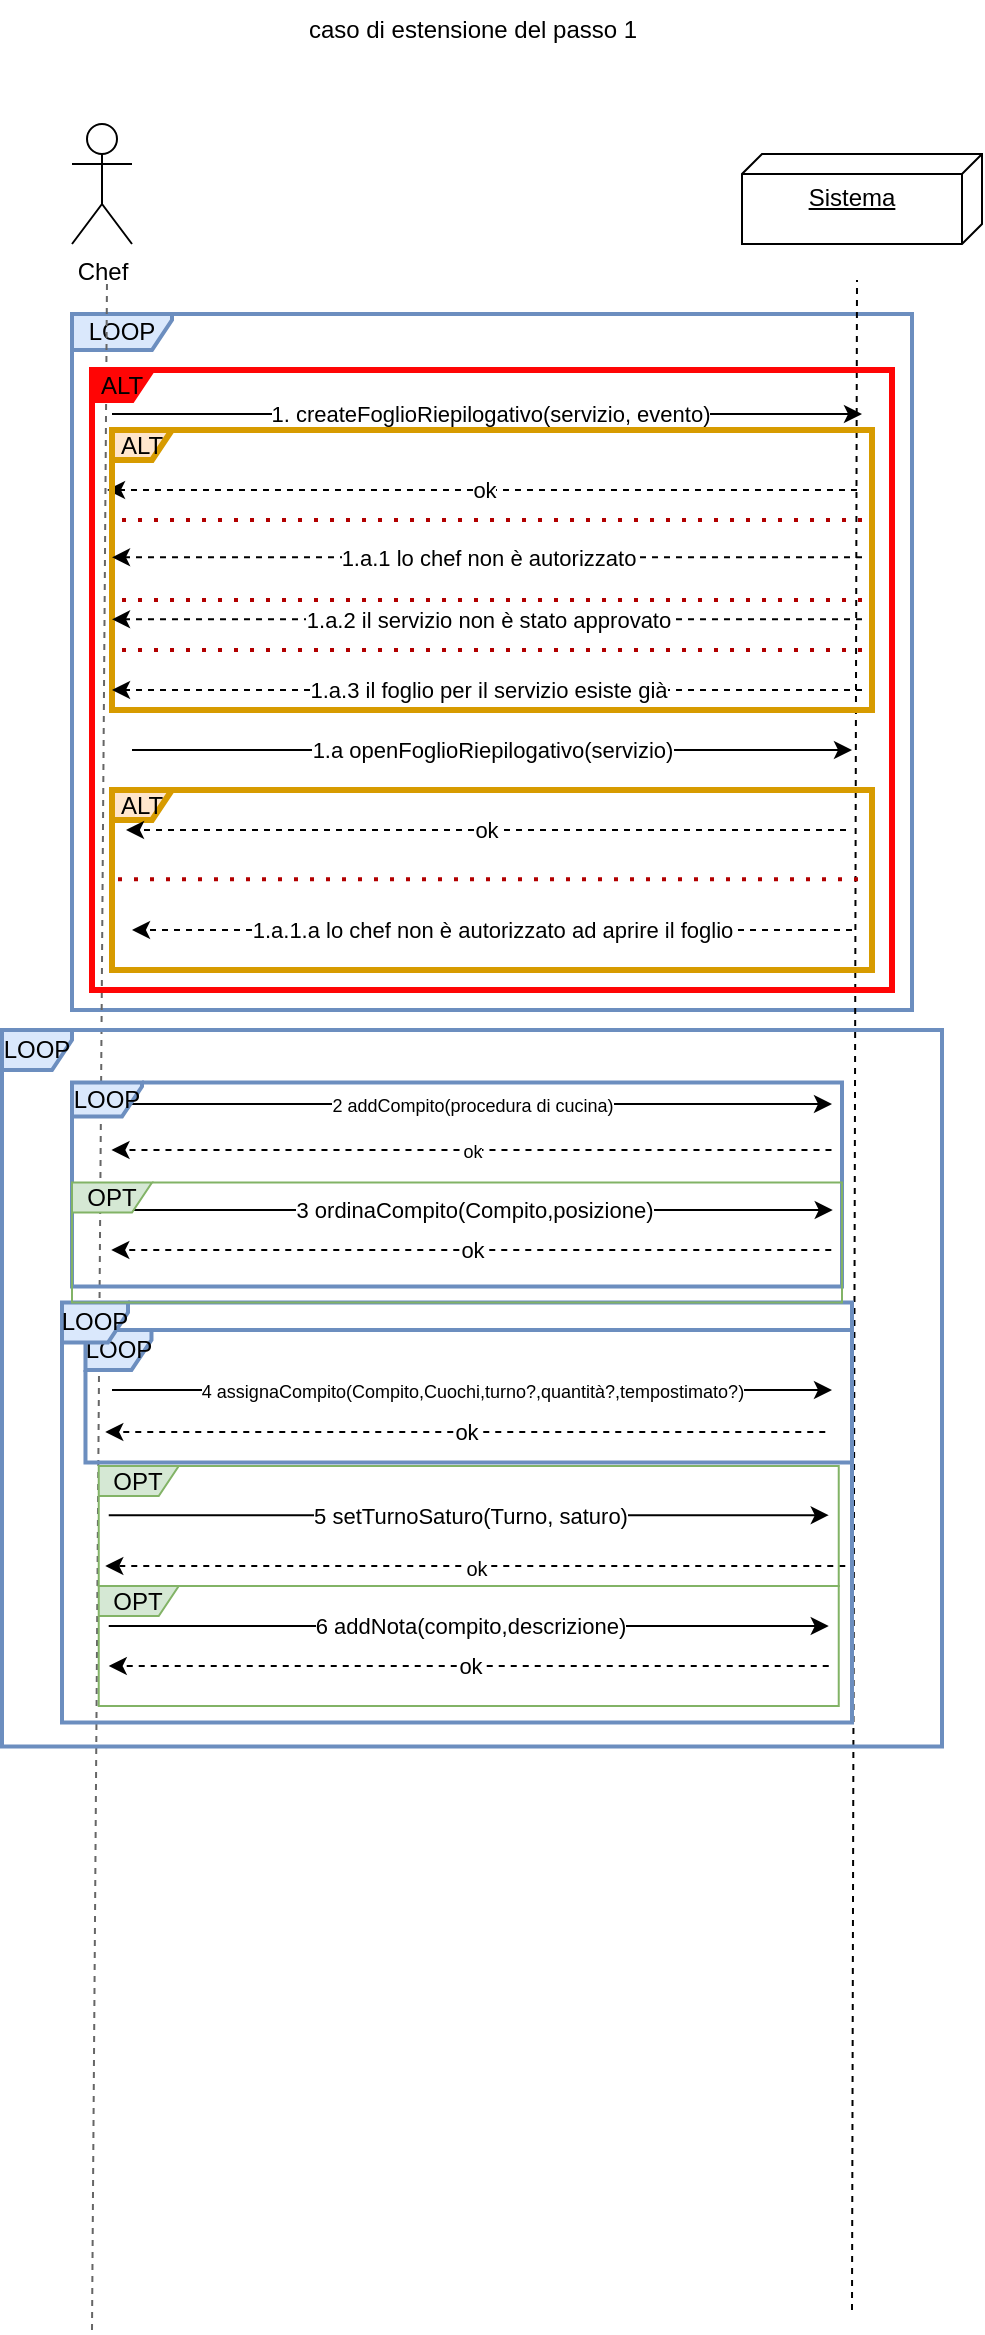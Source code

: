 <mxfile version="21.2.8" type="device">
  <diagram name="Pagina-1" id="QafWwRi-4OLymP5OcPl4">
    <mxGraphModel dx="2175" dy="613" grid="1" gridSize="10" guides="1" tooltips="1" connect="1" arrows="1" fold="1" page="1" pageScale="1" pageWidth="827" pageHeight="1169" math="0" shadow="0">
      <root>
        <mxCell id="0" />
        <mxCell id="1" parent="0" />
        <mxCell id="-L173OqNjqbi-bdySPPE-1" value="caso di estensione del passo 1" style="text;html=1;align=center;verticalAlign=middle;resizable=0;points=[];autosize=1;strokeColor=none;fillColor=none;" parent="1" vertex="1">
          <mxGeometry x="-765" y="755" width="190" height="30" as="geometry" />
        </mxCell>
        <mxCell id="-L173OqNjqbi-bdySPPE-2" value="Chef" style="shape=umlActor;verticalLabelPosition=bottom;verticalAlign=top;html=1;outlineConnect=0;" parent="1" vertex="1">
          <mxGeometry x="-870" y="817" width="30" height="60" as="geometry" />
        </mxCell>
        <mxCell id="-L173OqNjqbi-bdySPPE-3" value="Sistema" style="verticalAlign=top;align=center;spacingTop=8;spacingLeft=2;spacingRight=12;shape=cube;size=10;direction=south;fontStyle=4;html=1;whiteSpace=wrap;" parent="1" vertex="1">
          <mxGeometry x="-535" y="832" width="120" height="45" as="geometry" />
        </mxCell>
        <mxCell id="-L173OqNjqbi-bdySPPE-4" value="" style="endArrow=classic;html=1;rounded=0;" parent="1" edge="1">
          <mxGeometry width="50" height="50" relative="1" as="geometry">
            <mxPoint x="-850" y="962" as="sourcePoint" />
            <mxPoint x="-475" y="962" as="targetPoint" />
          </mxGeometry>
        </mxCell>
        <mxCell id="-L173OqNjqbi-bdySPPE-5" value="1. createFoglioRiepilogativo(servizio, evento)" style="edgeLabel;html=1;align=center;verticalAlign=middle;resizable=0;points=[];" parent="-L173OqNjqbi-bdySPPE-4" connectable="0" vertex="1">
          <mxGeometry x="0.111" y="3" relative="1" as="geometry">
            <mxPoint x="-20" y="3" as="offset" />
          </mxGeometry>
        </mxCell>
        <mxCell id="-L173OqNjqbi-bdySPPE-6" value="" style="html=1;labelBackgroundColor=#ffffff;startArrow=none;startFill=0;startSize=6;endArrow=classic;endFill=1;endSize=6;jettySize=auto;orthogonalLoop=1;strokeWidth=1;dashed=1;fontSize=14;rounded=0;" parent="1" edge="1">
          <mxGeometry width="60" height="60" relative="1" as="geometry">
            <mxPoint x="-477.5" y="1000" as="sourcePoint" />
            <mxPoint x="-852.5" y="1000" as="targetPoint" />
          </mxGeometry>
        </mxCell>
        <mxCell id="-L173OqNjqbi-bdySPPE-7" value="ok" style="edgeLabel;html=1;align=center;verticalAlign=middle;resizable=0;points=[];" parent="-L173OqNjqbi-bdySPPE-6" connectable="0" vertex="1">
          <mxGeometry x="-0.11" relative="1" as="geometry">
            <mxPoint x="-20" as="offset" />
          </mxGeometry>
        </mxCell>
        <mxCell id="-L173OqNjqbi-bdySPPE-8" value="LOOP" style="shape=umlFrame;whiteSpace=wrap;html=1;pointerEvents=0;fillColor=#dae8fc;strokeColor=#6c8ebf;width=50;height=18;strokeWidth=2;" parent="1" vertex="1">
          <mxGeometry x="-870" y="912" width="420" height="348" as="geometry" />
        </mxCell>
        <mxCell id="-L173OqNjqbi-bdySPPE-9" value="" style="endArrow=none;dashed=1;html=1;rounded=0;entryX=0;entryY=0;entryDx=45;entryDy=65;entryPerimeter=0;" parent="1" edge="1">
          <mxGeometry width="50" height="50" relative="1" as="geometry">
            <mxPoint x="-480" y="1910" as="sourcePoint" />
            <mxPoint x="-477.5" y="895" as="targetPoint" />
          </mxGeometry>
        </mxCell>
        <mxCell id="-L173OqNjqbi-bdySPPE-10" value="" style="endArrow=none;dashed=1;html=1;rounded=0;fillColor=#f5f5f5;strokeColor=#666666;" parent="1" edge="1">
          <mxGeometry width="50" height="50" relative="1" as="geometry">
            <mxPoint x="-860" y="1920" as="sourcePoint" />
            <mxPoint x="-852.5" y="895" as="targetPoint" />
          </mxGeometry>
        </mxCell>
        <mxCell id="-L173OqNjqbi-bdySPPE-11" value="ALT" style="shape=umlFrame;whiteSpace=wrap;html=1;pointerEvents=0;fillColor=#FF0505;strokeColor=#FF0505;width=30;height=15;swimlaneFillColor=none;fillStyle=auto;strokeWidth=3;shadow=0;gradientColor=none;" parent="1" vertex="1">
          <mxGeometry x="-860" y="940" width="400" height="310" as="geometry" />
        </mxCell>
        <mxCell id="-L173OqNjqbi-bdySPPE-12" value="ALT" style="shape=umlFrame;whiteSpace=wrap;html=1;pointerEvents=0;fillColor=#ffe6cc;strokeColor=#d79b00;width=30;height=15;swimlaneFillColor=none;fillStyle=auto;strokeWidth=3;shadow=0;" parent="1" vertex="1">
          <mxGeometry x="-850" y="970" width="380" height="140" as="geometry" />
        </mxCell>
        <mxCell id="-L173OqNjqbi-bdySPPE-13" value="" style="endArrow=none;dashed=1;html=1;dashPattern=1 3;strokeWidth=2;rounded=0;fillColor=#e51400;strokeColor=#B20000;" parent="1" edge="1">
          <mxGeometry width="50" height="50" relative="1" as="geometry">
            <mxPoint x="-845" y="1015" as="sourcePoint" />
            <mxPoint x="-475" y="1015" as="targetPoint" />
          </mxGeometry>
        </mxCell>
        <mxCell id="-L173OqNjqbi-bdySPPE-14" value="" style="html=1;labelBackgroundColor=#ffffff;startArrow=none;startFill=0;startSize=6;endArrow=classic;endFill=1;endSize=6;jettySize=auto;orthogonalLoop=1;strokeWidth=1;dashed=1;fontSize=14;rounded=0;" parent="1" edge="1">
          <mxGeometry width="60" height="60" relative="1" as="geometry">
            <mxPoint x="-475" y="1033.64" as="sourcePoint" />
            <mxPoint x="-850" y="1033.64" as="targetPoint" />
          </mxGeometry>
        </mxCell>
        <mxCell id="-L173OqNjqbi-bdySPPE-15" value="1.a.1 lo chef non è autorizzato" style="edgeLabel;html=1;align=center;verticalAlign=middle;resizable=0;points=[];" parent="-L173OqNjqbi-bdySPPE-14" connectable="0" vertex="1">
          <mxGeometry x="-0.11" relative="1" as="geometry">
            <mxPoint x="-20" as="offset" />
          </mxGeometry>
        </mxCell>
        <mxCell id="-L173OqNjqbi-bdySPPE-16" value="" style="html=1;labelBackgroundColor=#ffffff;startArrow=none;startFill=0;startSize=6;endArrow=classic;endFill=1;endSize=6;jettySize=auto;orthogonalLoop=1;strokeWidth=1;dashed=1;fontSize=14;rounded=0;" parent="1" edge="1">
          <mxGeometry width="60" height="60" relative="1" as="geometry">
            <mxPoint x="-475" y="1064.64" as="sourcePoint" />
            <mxPoint x="-850" y="1064.64" as="targetPoint" />
          </mxGeometry>
        </mxCell>
        <mxCell id="-L173OqNjqbi-bdySPPE-17" value="1.a.2 il servizio non è stato approvato" style="edgeLabel;html=1;align=center;verticalAlign=middle;resizable=0;points=[];" parent="-L173OqNjqbi-bdySPPE-16" connectable="0" vertex="1">
          <mxGeometry x="-0.11" relative="1" as="geometry">
            <mxPoint x="-20" as="offset" />
          </mxGeometry>
        </mxCell>
        <mxCell id="-L173OqNjqbi-bdySPPE-18" value="" style="endArrow=none;dashed=1;html=1;dashPattern=1 3;strokeWidth=2;rounded=0;fillColor=#e51400;strokeColor=#B20000;" parent="1" edge="1">
          <mxGeometry width="50" height="50" relative="1" as="geometry">
            <mxPoint x="-845" y="1055" as="sourcePoint" />
            <mxPoint x="-475" y="1055" as="targetPoint" />
          </mxGeometry>
        </mxCell>
        <mxCell id="-L173OqNjqbi-bdySPPE-19" value="ALT" style="shape=umlFrame;whiteSpace=wrap;html=1;pointerEvents=0;fillColor=#ffe6cc;strokeColor=#d79b00;width=30;height=15;swimlaneFillColor=none;fillStyle=auto;strokeWidth=3;shadow=0;" parent="1" vertex="1">
          <mxGeometry x="-850" y="1150" width="380" height="90" as="geometry" />
        </mxCell>
        <mxCell id="-L173OqNjqbi-bdySPPE-20" value="" style="endArrow=none;dashed=1;html=1;dashPattern=1 3;strokeWidth=2;rounded=0;fillColor=#e51400;strokeColor=#B20000;" parent="1" edge="1">
          <mxGeometry width="50" height="50" relative="1" as="geometry">
            <mxPoint x="-845" y="1080" as="sourcePoint" />
            <mxPoint x="-475" y="1080" as="targetPoint" />
          </mxGeometry>
        </mxCell>
        <mxCell id="-L173OqNjqbi-bdySPPE-21" value="" style="html=1;labelBackgroundColor=#ffffff;startArrow=none;startFill=0;startSize=6;endArrow=classic;endFill=1;endSize=6;jettySize=auto;orthogonalLoop=1;strokeWidth=1;dashed=1;fontSize=14;rounded=0;" parent="1" edge="1">
          <mxGeometry width="60" height="60" relative="1" as="geometry">
            <mxPoint x="-475" y="1100" as="sourcePoint" />
            <mxPoint x="-850" y="1100" as="targetPoint" />
          </mxGeometry>
        </mxCell>
        <mxCell id="-L173OqNjqbi-bdySPPE-22" value="1.a.3 il foglio per il servizio esiste già" style="edgeLabel;html=1;align=center;verticalAlign=middle;resizable=0;points=[];" parent="-L173OqNjqbi-bdySPPE-21" connectable="0" vertex="1">
          <mxGeometry x="-0.11" relative="1" as="geometry">
            <mxPoint x="-20" as="offset" />
          </mxGeometry>
        </mxCell>
        <mxCell id="-L173OqNjqbi-bdySPPE-23" value="" style="endArrow=classic;html=1;rounded=0;" parent="1" edge="1">
          <mxGeometry width="50" height="50" relative="1" as="geometry">
            <mxPoint x="-840" y="1130" as="sourcePoint" />
            <mxPoint x="-480" y="1130" as="targetPoint" />
          </mxGeometry>
        </mxCell>
        <mxCell id="-L173OqNjqbi-bdySPPE-24" value="1.a openFoglioRiepilogativo(servizio)" style="edgeLabel;html=1;align=center;verticalAlign=middle;resizable=0;points=[];" parent="-L173OqNjqbi-bdySPPE-23" connectable="0" vertex="1">
          <mxGeometry x="0.111" y="3" relative="1" as="geometry">
            <mxPoint x="-20" y="3" as="offset" />
          </mxGeometry>
        </mxCell>
        <mxCell id="-L173OqNjqbi-bdySPPE-25" value="" style="html=1;labelBackgroundColor=#ffffff;startArrow=none;startFill=0;startSize=6;endArrow=classic;endFill=1;endSize=6;jettySize=auto;orthogonalLoop=1;strokeWidth=1;dashed=1;fontSize=14;rounded=0;" parent="1" edge="1">
          <mxGeometry width="60" height="60" relative="1" as="geometry">
            <mxPoint x="-483" y="1170" as="sourcePoint" />
            <mxPoint x="-843" y="1170" as="targetPoint" />
          </mxGeometry>
        </mxCell>
        <mxCell id="-L173OqNjqbi-bdySPPE-26" value="ok" style="edgeLabel;html=1;align=center;verticalAlign=middle;resizable=0;points=[];" parent="-L173OqNjqbi-bdySPPE-25" connectable="0" vertex="1">
          <mxGeometry x="-0.11" relative="1" as="geometry">
            <mxPoint x="-20" as="offset" />
          </mxGeometry>
        </mxCell>
        <mxCell id="-L173OqNjqbi-bdySPPE-27" value="" style="endArrow=none;dashed=1;html=1;dashPattern=1 3;strokeWidth=2;rounded=0;fillColor=#e51400;strokeColor=#B20000;" parent="1" edge="1">
          <mxGeometry width="50" height="50" relative="1" as="geometry">
            <mxPoint x="-847" y="1194.64" as="sourcePoint" />
            <mxPoint x="-477" y="1194.64" as="targetPoint" />
          </mxGeometry>
        </mxCell>
        <mxCell id="-L173OqNjqbi-bdySPPE-28" value="" style="html=1;labelBackgroundColor=#ffffff;startArrow=none;startFill=0;startSize=6;endArrow=classic;endFill=1;endSize=6;jettySize=auto;orthogonalLoop=1;strokeWidth=1;dashed=1;fontSize=14;rounded=0;" parent="1" edge="1">
          <mxGeometry width="60" height="60" relative="1" as="geometry">
            <mxPoint x="-480" y="1220" as="sourcePoint" />
            <mxPoint x="-840" y="1220" as="targetPoint" />
          </mxGeometry>
        </mxCell>
        <mxCell id="-L173OqNjqbi-bdySPPE-29" value="1.a.1.a lo chef non è autorizzato ad aprire il foglio" style="edgeLabel;html=1;align=center;verticalAlign=middle;resizable=0;points=[];" parent="-L173OqNjqbi-bdySPPE-28" connectable="0" vertex="1">
          <mxGeometry x="-0.11" relative="1" as="geometry">
            <mxPoint x="-20" as="offset" />
          </mxGeometry>
        </mxCell>
        <mxCell id="-L173OqNjqbi-bdySPPE-30" value="" style="shape=image;html=1;verticalAlign=top;verticalLabelPosition=bottom;labelBackgroundColor=#ffffff;imageAspect=0;aspect=fixed;image=https://cdn0.iconfinder.com/data/icons/evericons-16px/16/x-128.png;strokeWidth=1;" parent="1" vertex="1">
          <mxGeometry x="-490" y="1085.75" width="28" height="28" as="geometry" />
        </mxCell>
        <mxCell id="-L173OqNjqbi-bdySPPE-31" value="" style="shape=image;html=1;verticalAlign=top;verticalLabelPosition=bottom;labelBackgroundColor=#ffffff;imageAspect=0;aspect=fixed;image=https://cdn0.iconfinder.com/data/icons/evericons-16px/16/x-128.png;strokeWidth=1;" parent="1" vertex="1">
          <mxGeometry x="-489" y="1016" width="29" height="32" as="geometry" />
        </mxCell>
        <mxCell id="-L173OqNjqbi-bdySPPE-32" value="" style="shape=image;html=1;verticalAlign=top;verticalLabelPosition=bottom;labelBackgroundColor=#ffffff;imageAspect=0;aspect=fixed;image=https://cdn0.iconfinder.com/data/icons/evericons-16px/16/x-128.png;strokeWidth=1;" parent="1" vertex="1">
          <mxGeometry x="-490" y="1050" width="29" height="29.31" as="geometry" />
        </mxCell>
        <mxCell id="-L173OqNjqbi-bdySPPE-33" value="" style="shape=image;html=1;verticalAlign=top;verticalLabelPosition=bottom;labelBackgroundColor=#ffffff;imageAspect=0;aspect=fixed;image=https://cdn0.iconfinder.com/data/icons/evericons-16px/16/x-128.png;strokeWidth=1;" parent="1" vertex="1">
          <mxGeometry x="-492" y="1207" width="28" height="28" as="geometry" />
        </mxCell>
        <mxCell id="-L173OqNjqbi-bdySPPE-34" value="" style="endArrow=classic;html=1;rounded=0;" parent="1" edge="1">
          <mxGeometry width="50" height="50" relative="1" as="geometry">
            <mxPoint x="-850" y="1307.02" as="sourcePoint" />
            <mxPoint x="-490" y="1307.02" as="targetPoint" />
          </mxGeometry>
        </mxCell>
        <mxCell id="-L173OqNjqbi-bdySPPE-35" value="&lt;font style=&quot;font-size: 9px;&quot;&gt;2 addCompito(procedura di cucina)&lt;br&gt;&lt;/font&gt;" style="edgeLabel;html=1;align=center;verticalAlign=middle;resizable=0;points=[];" parent="-L173OqNjqbi-bdySPPE-34" connectable="0" vertex="1">
          <mxGeometry x="0.111" y="3" relative="1" as="geometry">
            <mxPoint x="-20" y="3" as="offset" />
          </mxGeometry>
        </mxCell>
        <mxCell id="-L173OqNjqbi-bdySPPE-36" value="" style="html=1;labelBackgroundColor=#ffffff;startArrow=none;startFill=0;startSize=6;endArrow=classic;endFill=1;endSize=6;jettySize=auto;orthogonalLoop=1;strokeWidth=1;dashed=1;fontSize=14;rounded=0;" parent="1" edge="1">
          <mxGeometry width="60" height="60" relative="1" as="geometry">
            <mxPoint x="-490.26" y="1330" as="sourcePoint" />
            <mxPoint x="-850.26" y="1330" as="targetPoint" />
          </mxGeometry>
        </mxCell>
        <mxCell id="-L173OqNjqbi-bdySPPE-37" value="&lt;font style=&quot;font-size: 9px;&quot;&gt;ok&lt;/font&gt;" style="edgeLabel;html=1;align=center;verticalAlign=middle;resizable=0;points=[];" parent="-L173OqNjqbi-bdySPPE-36" connectable="0" vertex="1">
          <mxGeometry x="-0.11" relative="1" as="geometry">
            <mxPoint x="-20" as="offset" />
          </mxGeometry>
        </mxCell>
        <mxCell id="-L173OqNjqbi-bdySPPE-38" value="" style="endArrow=classic;html=1;rounded=0;" parent="1" edge="1">
          <mxGeometry width="50" height="50" relative="1" as="geometry">
            <mxPoint x="-849.63" y="1360" as="sourcePoint" />
            <mxPoint x="-489.63" y="1360" as="targetPoint" />
          </mxGeometry>
        </mxCell>
        <mxCell id="-L173OqNjqbi-bdySPPE-39" value="3 ordinaCompito(Compito,posizione)" style="edgeLabel;html=1;align=center;verticalAlign=middle;resizable=0;points=[];" parent="-L173OqNjqbi-bdySPPE-38" connectable="0" vertex="1">
          <mxGeometry x="0.111" y="3" relative="1" as="geometry">
            <mxPoint x="-20" y="3" as="offset" />
          </mxGeometry>
        </mxCell>
        <mxCell id="-L173OqNjqbi-bdySPPE-40" value="" style="html=1;labelBackgroundColor=#ffffff;startArrow=none;startFill=0;startSize=6;endArrow=classic;endFill=1;endSize=6;jettySize=auto;orthogonalLoop=1;strokeWidth=1;dashed=1;fontSize=14;rounded=0;" parent="1" edge="1">
          <mxGeometry width="60" height="60" relative="1" as="geometry">
            <mxPoint x="-490.37" y="1380" as="sourcePoint" />
            <mxPoint x="-850.37" y="1380" as="targetPoint" />
          </mxGeometry>
        </mxCell>
        <mxCell id="-L173OqNjqbi-bdySPPE-41" value="ok" style="edgeLabel;html=1;align=center;verticalAlign=middle;resizable=0;points=[];" parent="-L173OqNjqbi-bdySPPE-40" connectable="0" vertex="1">
          <mxGeometry x="-0.11" relative="1" as="geometry">
            <mxPoint x="-20" as="offset" />
          </mxGeometry>
        </mxCell>
        <mxCell id="-L173OqNjqbi-bdySPPE-42" value="" style="endArrow=classic;html=1;rounded=0;" parent="1" edge="1">
          <mxGeometry width="50" height="50" relative="1" as="geometry">
            <mxPoint x="-850" y="1450" as="sourcePoint" />
            <mxPoint x="-490" y="1450" as="targetPoint" />
          </mxGeometry>
        </mxCell>
        <mxCell id="-L173OqNjqbi-bdySPPE-43" value="&lt;font style=&quot;font-size: 9px;&quot;&gt;4 assignaCompito(Compito,Cuochi,turno?,quantità?,tempostimato?)&lt;/font&gt;" style="edgeLabel;html=1;align=center;verticalAlign=middle;resizable=0;points=[];" parent="-L173OqNjqbi-bdySPPE-42" connectable="0" vertex="1">
          <mxGeometry x="0.111" y="3" relative="1" as="geometry">
            <mxPoint x="-20" y="3" as="offset" />
          </mxGeometry>
        </mxCell>
        <mxCell id="-L173OqNjqbi-bdySPPE-44" value="" style="html=1;labelBackgroundColor=#ffffff;startArrow=none;startFill=0;startSize=6;endArrow=classic;endFill=1;endSize=6;jettySize=auto;orthogonalLoop=1;strokeWidth=1;dashed=1;fontSize=14;rounded=0;" parent="1" edge="1">
          <mxGeometry width="60" height="60" relative="1" as="geometry">
            <mxPoint x="-493.37" y="1471" as="sourcePoint" />
            <mxPoint x="-853.37" y="1471" as="targetPoint" />
          </mxGeometry>
        </mxCell>
        <mxCell id="-L173OqNjqbi-bdySPPE-45" value="ok" style="edgeLabel;html=1;align=center;verticalAlign=middle;resizable=0;points=[];" parent="-L173OqNjqbi-bdySPPE-44" connectable="0" vertex="1">
          <mxGeometry x="-0.11" relative="1" as="geometry">
            <mxPoint x="-20" as="offset" />
          </mxGeometry>
        </mxCell>
        <mxCell id="-L173OqNjqbi-bdySPPE-46" value="LOOP" style="shape=umlFrame;whiteSpace=wrap;html=1;pointerEvents=0;fillColor=#dae8fc;strokeColor=#6c8ebf;width=33;height=20;strokeWidth=2;" parent="1" vertex="1">
          <mxGeometry x="-863.26" y="1420" width="383.26" height="66.25" as="geometry" />
        </mxCell>
        <mxCell id="-L173OqNjqbi-bdySPPE-47" value="LOOP" style="shape=umlFrame;whiteSpace=wrap;html=1;pointerEvents=0;fillColor=#dae8fc;strokeColor=#6c8ebf;width=35;height=20;strokeWidth=2;" parent="1" vertex="1">
          <mxGeometry x="-905" y="1270" width="470" height="358.25" as="geometry" />
        </mxCell>
        <mxCell id="-L173OqNjqbi-bdySPPE-48" value="" style="endArrow=classic;html=1;rounded=0;" parent="1" edge="1">
          <mxGeometry width="50" height="50" relative="1" as="geometry">
            <mxPoint x="-851.63" y="1512.6" as="sourcePoint" />
            <mxPoint x="-491.63" y="1512.6" as="targetPoint" />
          </mxGeometry>
        </mxCell>
        <mxCell id="-L173OqNjqbi-bdySPPE-49" value="5 setTurnoSaturo(Turno, saturo)" style="edgeLabel;html=1;align=center;verticalAlign=middle;resizable=0;points=[];" parent="-L173OqNjqbi-bdySPPE-48" connectable="0" vertex="1">
          <mxGeometry x="0.111" y="3" relative="1" as="geometry">
            <mxPoint x="-20" y="3" as="offset" />
          </mxGeometry>
        </mxCell>
        <mxCell id="-L173OqNjqbi-bdySPPE-50" value="&lt;font style=&quot;font-size: 10px;&quot;&gt;ok&lt;/font&gt;" style="html=1;labelBackgroundColor=#ffffff;startArrow=none;startFill=0;startSize=6;endArrow=classic;endFill=1;endSize=6;jettySize=auto;orthogonalLoop=1;strokeWidth=1;dashed=1;fontSize=14;rounded=0;" parent="1" edge="1">
          <mxGeometry width="60" height="60" relative="1" as="geometry">
            <mxPoint x="-483.37" y="1538" as="sourcePoint" />
            <mxPoint x="-853.37" y="1538" as="targetPoint" />
          </mxGeometry>
        </mxCell>
        <mxCell id="-L173OqNjqbi-bdySPPE-51" value="" style="endArrow=classic;html=1;rounded=0;" parent="1" edge="1">
          <mxGeometry width="50" height="50" relative="1" as="geometry">
            <mxPoint x="-851.63" y="1568" as="sourcePoint" />
            <mxPoint x="-491.63" y="1568" as="targetPoint" />
          </mxGeometry>
        </mxCell>
        <mxCell id="-L173OqNjqbi-bdySPPE-52" value="6 addNota(compito,descrizione)" style="edgeLabel;html=1;align=center;verticalAlign=middle;resizable=0;points=[];" parent="-L173OqNjqbi-bdySPPE-51" connectable="0" vertex="1">
          <mxGeometry x="0.111" y="3" relative="1" as="geometry">
            <mxPoint x="-20" y="3" as="offset" />
          </mxGeometry>
        </mxCell>
        <mxCell id="-L173OqNjqbi-bdySPPE-53" value="" style="html=1;labelBackgroundColor=#ffffff;startArrow=none;startFill=0;startSize=6;endArrow=classic;endFill=1;endSize=6;jettySize=auto;orthogonalLoop=1;strokeWidth=1;dashed=1;fontSize=14;rounded=0;" parent="1" edge="1">
          <mxGeometry width="60" height="60" relative="1" as="geometry">
            <mxPoint x="-491.63" y="1588" as="sourcePoint" />
            <mxPoint x="-851.63" y="1588" as="targetPoint" />
          </mxGeometry>
        </mxCell>
        <mxCell id="-L173OqNjqbi-bdySPPE-54" value="ok" style="edgeLabel;html=1;align=center;verticalAlign=middle;resizable=0;points=[];" parent="-L173OqNjqbi-bdySPPE-53" connectable="0" vertex="1">
          <mxGeometry x="-0.11" relative="1" as="geometry">
            <mxPoint x="-20" as="offset" />
          </mxGeometry>
        </mxCell>
        <mxCell id="-L173OqNjqbi-bdySPPE-55" value="OPT" style="shape=umlFrame;whiteSpace=wrap;html=1;pointerEvents=0;fillColor=#d5e8d4;strokeColor=#82b366;width=40;height=15;" parent="1" vertex="1">
          <mxGeometry x="-856.63" y="1548" width="370" height="60" as="geometry" />
        </mxCell>
        <mxCell id="-L173OqNjqbi-bdySPPE-56" value="OPT" style="shape=umlFrame;whiteSpace=wrap;html=1;pointerEvents=0;fillColor=#d5e8d4;strokeColor=#82b366;width=40;height=15;" parent="1" vertex="1">
          <mxGeometry x="-856.63" y="1488" width="370" height="60" as="geometry" />
        </mxCell>
        <mxCell id="-L173OqNjqbi-bdySPPE-57" value="LOOP" style="shape=umlFrame;whiteSpace=wrap;html=1;pointerEvents=0;fillColor=#dae8fc;strokeColor=#6c8ebf;width=35;height=17;strokeWidth=2;" parent="1" vertex="1">
          <mxGeometry x="-870" y="1296.25" width="385" height="102" as="geometry" />
        </mxCell>
        <mxCell id="-L173OqNjqbi-bdySPPE-58" value="LOOP" style="shape=umlFrame;whiteSpace=wrap;html=1;pointerEvents=0;fillColor=#dae8fc;strokeColor=#6c8ebf;width=33;height=20;strokeWidth=2;" parent="1" vertex="1">
          <mxGeometry x="-875" y="1406.25" width="395" height="210" as="geometry" />
        </mxCell>
        <mxCell id="-L173OqNjqbi-bdySPPE-59" value="OPT" style="shape=umlFrame;whiteSpace=wrap;html=1;pointerEvents=0;fillColor=#d5e8d4;strokeColor=#82b366;width=40;height=15;" parent="1" vertex="1">
          <mxGeometry x="-870" y="1346.25" width="385" height="60" as="geometry" />
        </mxCell>
      </root>
    </mxGraphModel>
  </diagram>
</mxfile>
